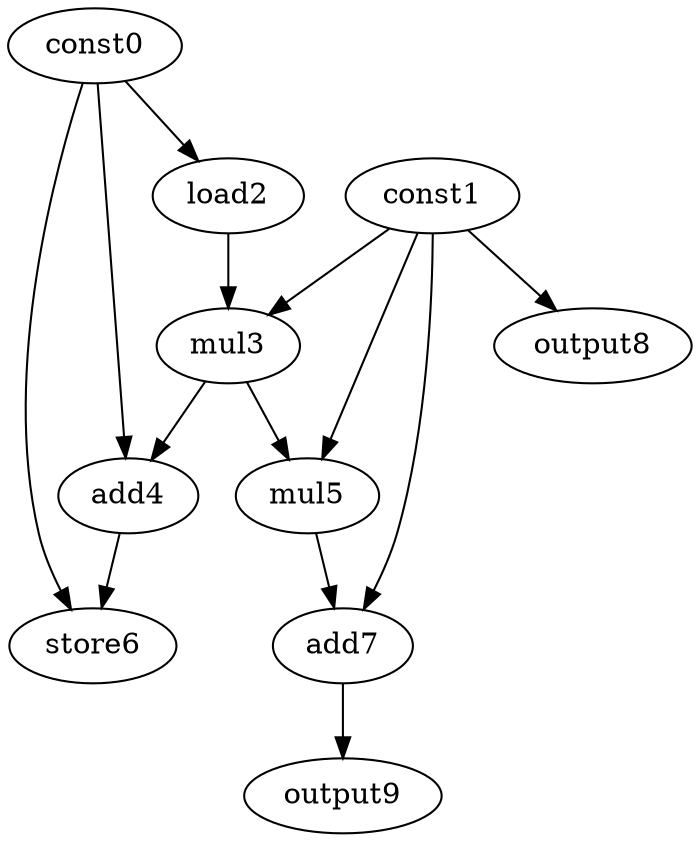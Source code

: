 digraph G { 
const0[opcode=const]; 
const1[opcode=const]; 
load2[opcode=load]; 
mul3[opcode=mul]; 
add4[opcode=add]; 
mul5[opcode=mul]; 
store6[opcode=store]; 
add7[opcode=add]; 
output8[opcode=output]; 
output9[opcode=output]; 
const0->load2[operand=0];
const1->output8[operand=0];
const1->mul3[operand=0];
load2->mul3[operand=1];
const0->add4[operand=0];
mul3->add4[operand=1];
const1->mul5[operand=0];
mul3->mul5[operand=1];
const0->store6[operand=0];
add4->store6[operand=1];
const1->add7[operand=0];
mul5->add7[operand=1];
add7->output9[operand=0];
}
